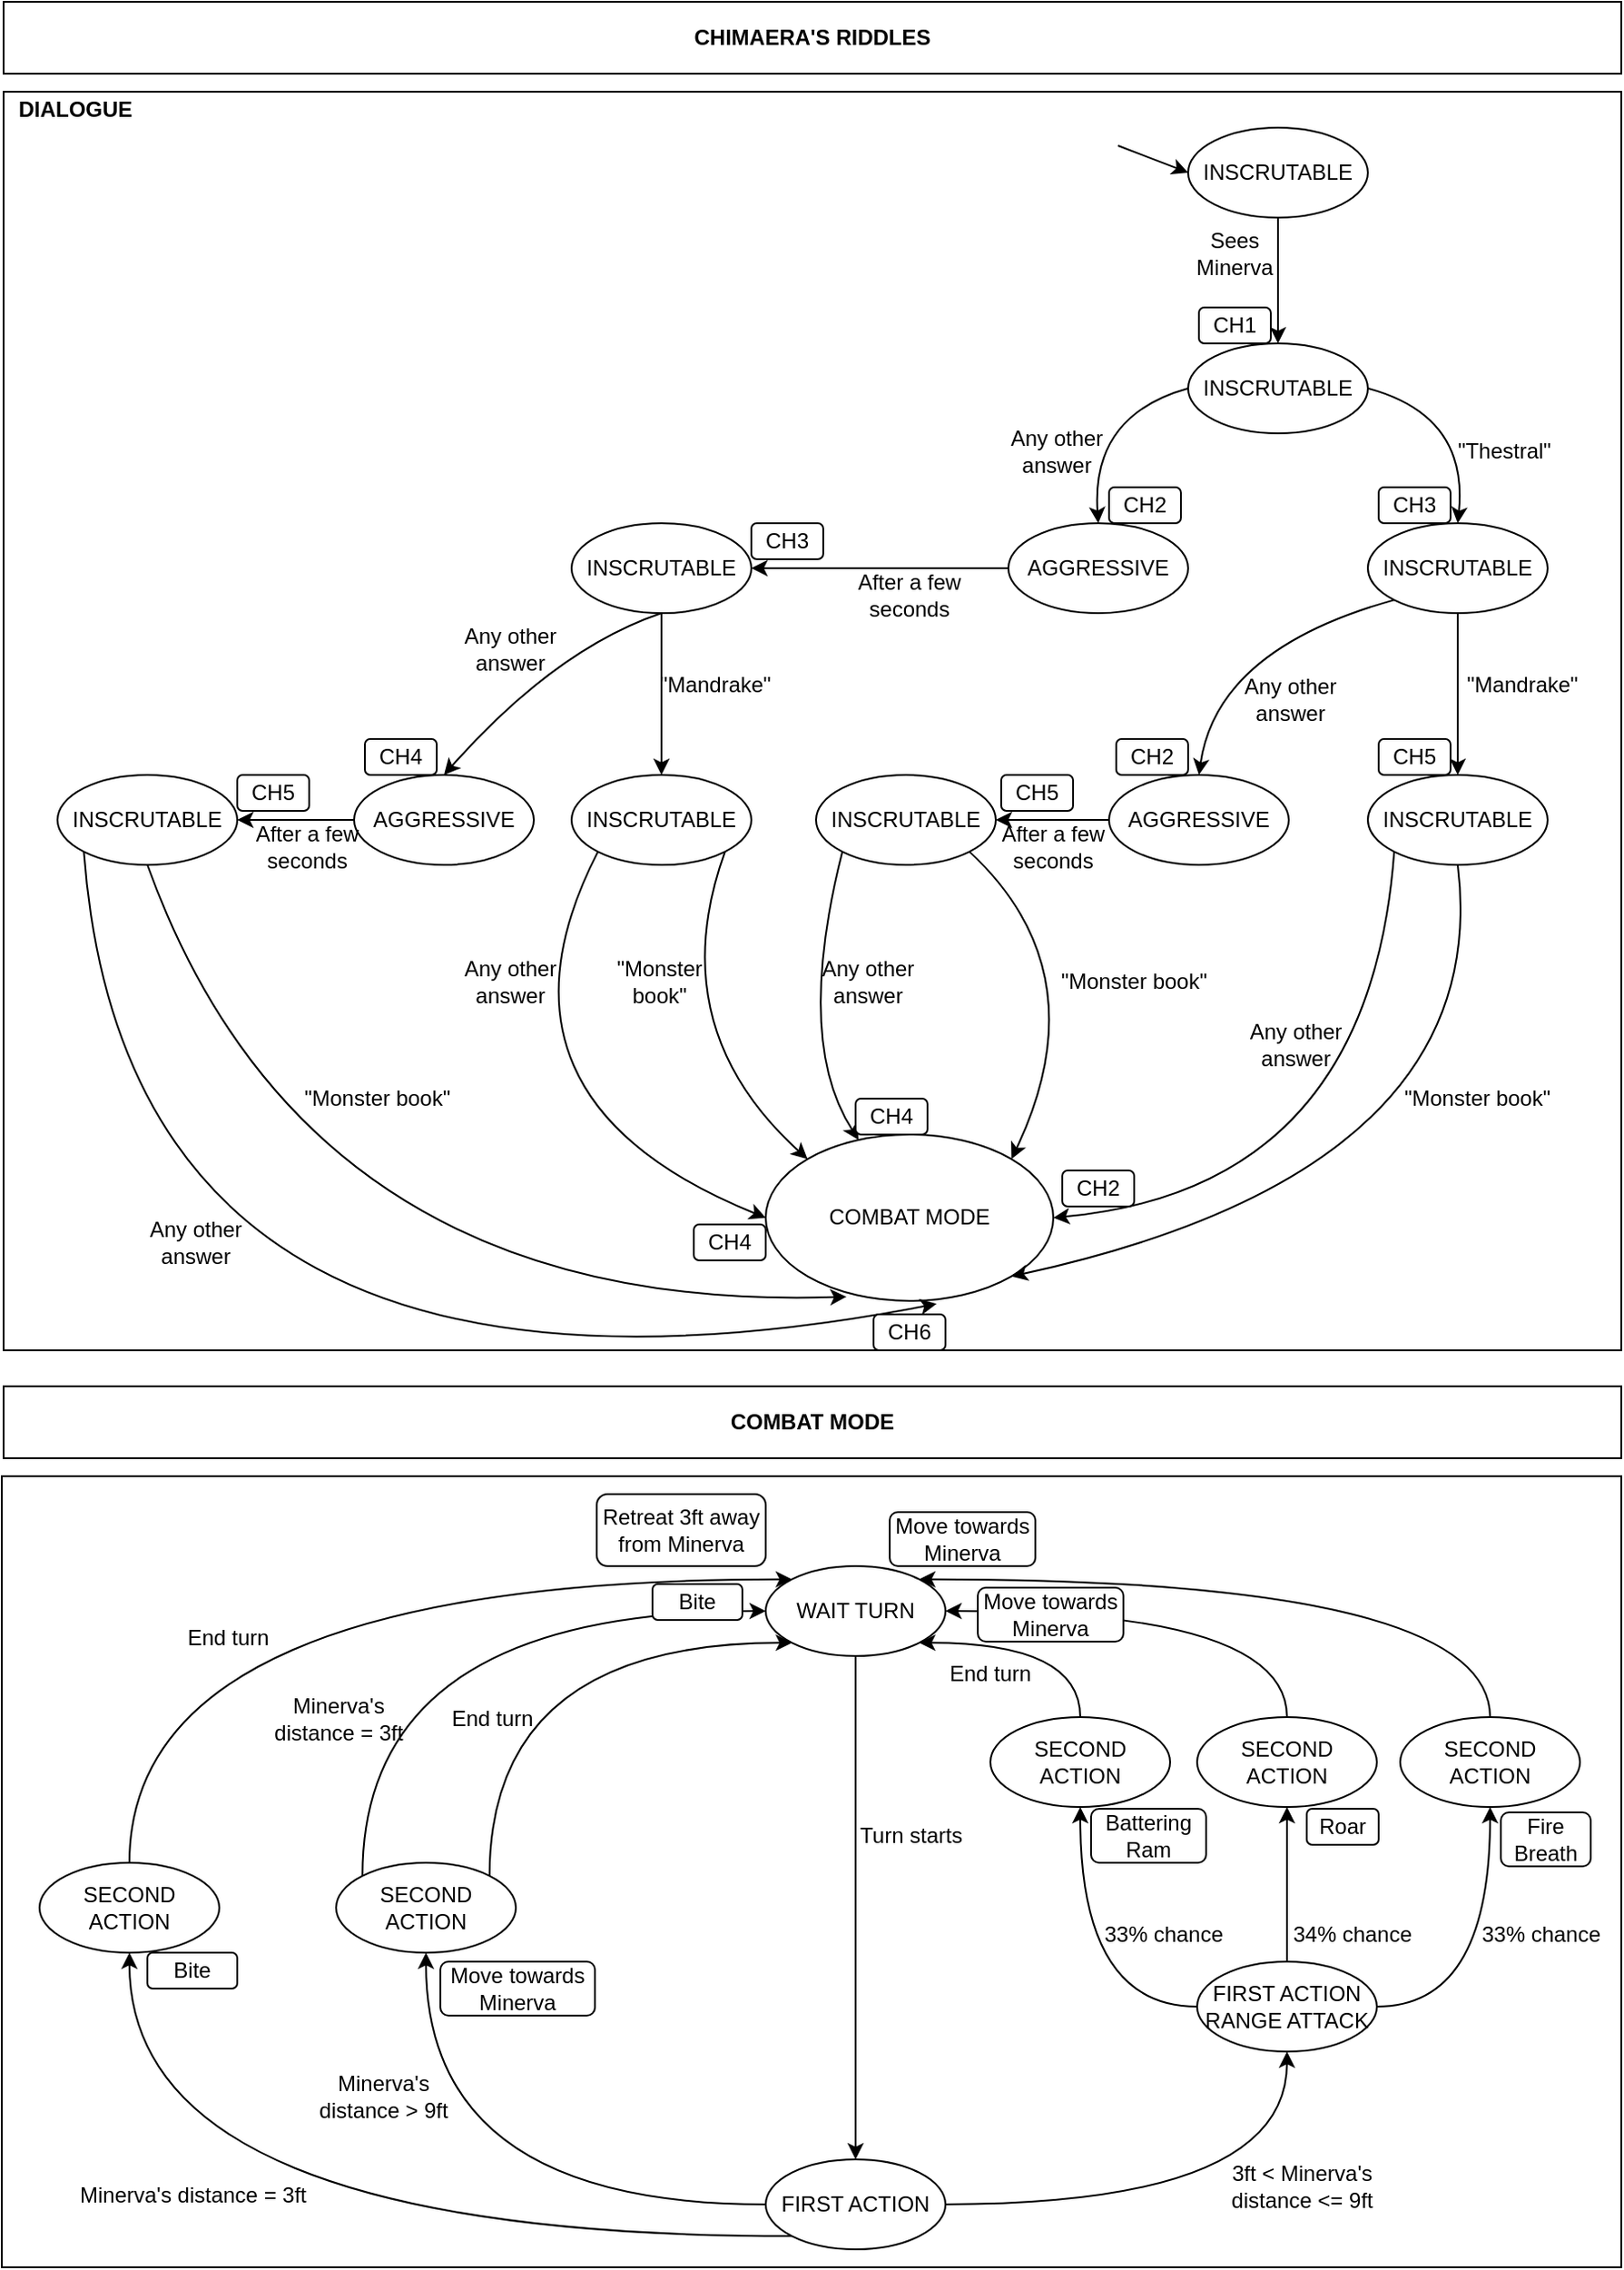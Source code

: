 <mxfile version="13.10.9" type="google"><diagram id="xKf9U3eauIbYkE_-DwvI" name="Page-1"><mxGraphModel dx="2461" dy="762" grid="1" gridSize="10" guides="1" tooltips="1" connect="1" arrows="1" fold="1" page="1" pageScale="1" pageWidth="827" pageHeight="1169" math="0" shadow="0"><root><mxCell id="0"/><mxCell id="1" parent="0"/><mxCell id="DUnYC542ImjqZkjtIX_e-2" value="" style="rounded=0;whiteSpace=wrap;html=1;" parent="1" vertex="1"><mxGeometry x="-60" y="100" width="900" height="700" as="geometry"/></mxCell><mxCell id="DUnYC542ImjqZkjtIX_e-3" value="INSCRUTABLE" style="ellipse;whiteSpace=wrap;html=1;" parent="1" vertex="1"><mxGeometry x="599" y="120" width="100" height="50" as="geometry"/></mxCell><mxCell id="DUnYC542ImjqZkjtIX_e-4" value="INSCRUTABLE" style="ellipse;whiteSpace=wrap;html=1;" parent="1" vertex="1"><mxGeometry x="599" y="240" width="100" height="50" as="geometry"/></mxCell><mxCell id="DUnYC542ImjqZkjtIX_e-5" value="" style="endArrow=classic;html=1;exitX=0.5;exitY=1;exitDx=0;exitDy=0;entryX=0.5;entryY=0;entryDx=0;entryDy=0;" parent="1" source="DUnYC542ImjqZkjtIX_e-3" target="DUnYC542ImjqZkjtIX_e-4" edge="1"><mxGeometry width="50" height="50" relative="1" as="geometry"><mxPoint x="519" y="320" as="sourcePoint"/><mxPoint x="569" y="270" as="targetPoint"/></mxGeometry></mxCell><mxCell id="DUnYC542ImjqZkjtIX_e-6" value="Sees Minerva" style="text;html=1;strokeColor=none;fillColor=none;align=center;verticalAlign=middle;whiteSpace=wrap;rounded=0;" parent="1" vertex="1"><mxGeometry x="605" y="180" width="40" height="20" as="geometry"/></mxCell><mxCell id="DUnYC542ImjqZkjtIX_e-7" value="CH1" style="rounded=1;whiteSpace=wrap;html=1;" parent="1" vertex="1"><mxGeometry x="605" y="220" width="40" height="20" as="geometry"/></mxCell><mxCell id="DUnYC542ImjqZkjtIX_e-8" value="INSCRUTABLE" style="ellipse;whiteSpace=wrap;html=1;" parent="1" vertex="1"><mxGeometry x="699" y="340" width="100" height="50" as="geometry"/></mxCell><mxCell id="DUnYC542ImjqZkjtIX_e-12" value="&quot;Thestral&quot;" style="text;html=1;strokeColor=none;fillColor=none;align=center;verticalAlign=middle;whiteSpace=wrap;rounded=0;" parent="1" vertex="1"><mxGeometry x="755" y="290" width="40" height="20" as="geometry"/></mxCell><mxCell id="DUnYC542ImjqZkjtIX_e-13" value="Any other answer" style="text;html=1;strokeColor=none;fillColor=none;align=center;verticalAlign=middle;whiteSpace=wrap;rounded=0;" parent="1" vertex="1"><mxGeometry x="497" y="290" width="58" height="20" as="geometry"/></mxCell><mxCell id="DUnYC542ImjqZkjtIX_e-15" value="CH3" style="rounded=1;whiteSpace=wrap;html=1;" parent="1" vertex="1"><mxGeometry x="705" y="320" width="40" height="20" as="geometry"/></mxCell><mxCell id="DUnYC542ImjqZkjtIX_e-16" value="CH2" style="rounded=1;whiteSpace=wrap;html=1;" parent="1" vertex="1"><mxGeometry x="555" y="320" width="40" height="20" as="geometry"/></mxCell><mxCell id="DUnYC542ImjqZkjtIX_e-31" value="AGGRESSIVE" style="ellipse;whiteSpace=wrap;html=1;" parent="1" vertex="1"><mxGeometry x="499" y="340" width="100" height="50" as="geometry"/></mxCell><mxCell id="DUnYC542ImjqZkjtIX_e-32" value="&lt;b&gt;DIALOGUE&lt;/b&gt;" style="text;html=1;strokeColor=none;fillColor=none;align=center;verticalAlign=middle;whiteSpace=wrap;rounded=0;" parent="1" vertex="1"><mxGeometry x="-40" y="100" width="40" height="20" as="geometry"/></mxCell><mxCell id="DUnYC542ImjqZkjtIX_e-35" value="&lt;b&gt;CHIMAERA'S RIDDLES&lt;/b&gt;" style="rounded=0;whiteSpace=wrap;html=1;" parent="1" vertex="1"><mxGeometry x="-60" y="50" width="900" height="40" as="geometry"/></mxCell><mxCell id="DUnYC542ImjqZkjtIX_e-36" value="" style="curved=1;endArrow=classic;html=1;exitX=0;exitY=0.5;exitDx=0;exitDy=0;entryX=0.5;entryY=0;entryDx=0;entryDy=0;" parent="1" source="DUnYC542ImjqZkjtIX_e-4" target="DUnYC542ImjqZkjtIX_e-31" edge="1"><mxGeometry width="50" height="50" relative="1" as="geometry"><mxPoint x="725" y="410" as="sourcePoint"/><mxPoint x="775" y="360" as="targetPoint"/><Array as="points"><mxPoint x="545" y="280"/></Array></mxGeometry></mxCell><mxCell id="DUnYC542ImjqZkjtIX_e-37" value="" style="curved=1;endArrow=classic;html=1;exitX=1;exitY=0.5;exitDx=0;exitDy=0;entryX=0.5;entryY=0;entryDx=0;entryDy=0;" parent="1" source="DUnYC542ImjqZkjtIX_e-4" target="DUnYC542ImjqZkjtIX_e-8" edge="1"><mxGeometry width="50" height="50" relative="1" as="geometry"><mxPoint x="725" y="240" as="sourcePoint"/><mxPoint x="775" y="190" as="targetPoint"/><Array as="points"><mxPoint x="755" y="280"/></Array></mxGeometry></mxCell><mxCell id="DUnYC542ImjqZkjtIX_e-40" value="CH3" style="rounded=1;whiteSpace=wrap;html=1;" parent="1" vertex="1"><mxGeometry x="356" y="340" width="40" height="20" as="geometry"/></mxCell><mxCell id="DUnYC542ImjqZkjtIX_e-41" value="AGGRESSIVE" style="ellipse;whiteSpace=wrap;html=1;" parent="1" vertex="1"><mxGeometry x="555" y="480" width="100" height="50" as="geometry"/></mxCell><mxCell id="DUnYC542ImjqZkjtIX_e-43" value="" style="curved=1;endArrow=classic;html=1;exitX=0;exitY=1;exitDx=0;exitDy=0;entryX=0.5;entryY=0;entryDx=0;entryDy=0;" parent="1" source="DUnYC542ImjqZkjtIX_e-8" target="DUnYC542ImjqZkjtIX_e-41" edge="1"><mxGeometry width="50" height="50" relative="1" as="geometry"><mxPoint x="725" y="400" as="sourcePoint"/><mxPoint x="775" y="350" as="targetPoint"/><Array as="points"><mxPoint x="615" y="410"/></Array></mxGeometry></mxCell><mxCell id="DUnYC542ImjqZkjtIX_e-44" value="" style="endArrow=classic;html=1;exitX=0.5;exitY=1;exitDx=0;exitDy=0;entryX=0.5;entryY=0;entryDx=0;entryDy=0;" parent="1" source="DUnYC542ImjqZkjtIX_e-8" target="DUnYC542ImjqZkjtIX_e-42" edge="1"><mxGeometry width="50" height="50" relative="1" as="geometry"><mxPoint x="725" y="400" as="sourcePoint"/><mxPoint x="775" y="350" as="targetPoint"/></mxGeometry></mxCell><mxCell id="DUnYC542ImjqZkjtIX_e-45" value="&quot;Mandrake&quot;" style="text;html=1;strokeColor=none;fillColor=none;align=center;verticalAlign=middle;whiteSpace=wrap;rounded=0;" parent="1" vertex="1"><mxGeometry x="765" y="420" width="40" height="20" as="geometry"/></mxCell><mxCell id="DUnYC542ImjqZkjtIX_e-46" value="Any other answer" style="text;html=1;strokeColor=none;fillColor=none;align=center;verticalAlign=middle;whiteSpace=wrap;rounded=0;" parent="1" vertex="1"><mxGeometry x="627" y="427.5" width="58" height="20" as="geometry"/></mxCell><mxCell id="DUnYC542ImjqZkjtIX_e-47" value="CH2" style="rounded=1;whiteSpace=wrap;html=1;" parent="1" vertex="1"><mxGeometry x="559" y="460" width="40" height="20" as="geometry"/></mxCell><mxCell id="DUnYC542ImjqZkjtIX_e-51" value="CH5" style="rounded=1;whiteSpace=wrap;html=1;" parent="1" vertex="1"><mxGeometry x="705" y="460" width="40" height="20" as="geometry"/></mxCell><mxCell id="DUnYC542ImjqZkjtIX_e-55" value="COMBAT MODE" style="ellipse;whiteSpace=wrap;html=1;" parent="1" vertex="1"><mxGeometry x="364" y="680" width="160" height="92.5" as="geometry"/></mxCell><mxCell id="DUnYC542ImjqZkjtIX_e-56" value="" style="curved=1;endArrow=classic;html=1;exitX=0;exitY=1;exitDx=0;exitDy=0;entryX=1;entryY=0.5;entryDx=0;entryDy=0;" parent="1" source="DUnYC542ImjqZkjtIX_e-42" target="DUnYC542ImjqZkjtIX_e-55" edge="1"><mxGeometry width="50" height="50" relative="1" as="geometry"><mxPoint x="713.645" y="549.998" as="sourcePoint"/><mxPoint x="549" y="647.32" as="targetPoint"/><Array as="points"><mxPoint x="700" y="710"/></Array></mxGeometry></mxCell><mxCell id="DUnYC542ImjqZkjtIX_e-58" value="&quot;Monster book&quot;" style="text;html=1;strokeColor=none;fillColor=none;align=center;verticalAlign=middle;whiteSpace=wrap;rounded=0;" parent="1" vertex="1"><mxGeometry x="715" y="650" width="90" height="20" as="geometry"/></mxCell><mxCell id="DUnYC542ImjqZkjtIX_e-59" value="Any other answer" style="text;html=1;strokeColor=none;fillColor=none;align=center;verticalAlign=middle;whiteSpace=wrap;rounded=0;" parent="1" vertex="1"><mxGeometry x="630" y="620.0" width="58" height="20" as="geometry"/></mxCell><mxCell id="DUnYC542ImjqZkjtIX_e-42" value="INSCRUTABLE" style="ellipse;whiteSpace=wrap;html=1;" parent="1" vertex="1"><mxGeometry x="699" y="480" width="100" height="50" as="geometry"/></mxCell><mxCell id="DUnYC542ImjqZkjtIX_e-65" value="" style="curved=1;endArrow=classic;html=1;exitX=0.5;exitY=1;exitDx=0;exitDy=0;entryX=1;entryY=1;entryDx=0;entryDy=0;" parent="1" source="DUnYC542ImjqZkjtIX_e-42" target="DUnYC542ImjqZkjtIX_e-55" edge="1"><mxGeometry width="50" height="50" relative="1" as="geometry"><mxPoint x="755" y="560" as="sourcePoint"/><mxPoint x="775" y="510" as="targetPoint"/><Array as="points"><mxPoint x="770" y="700"/></Array></mxGeometry></mxCell><mxCell id="DUnYC542ImjqZkjtIX_e-67" value="&lt;b&gt;COMBAT MODE&lt;/b&gt;" style="rounded=0;whiteSpace=wrap;html=1;" parent="1" vertex="1"><mxGeometry x="-60" y="820" width="900" height="40" as="geometry"/></mxCell><mxCell id="DUnYC542ImjqZkjtIX_e-68" value="" style="rounded=0;whiteSpace=wrap;html=1;" parent="1" vertex="1"><mxGeometry x="-61" y="870" width="901" height="440" as="geometry"/></mxCell><mxCell id="DUnYC542ImjqZkjtIX_e-69" value="WAIT TURN" style="ellipse;whiteSpace=wrap;html=1;" parent="1" vertex="1"><mxGeometry x="364" y="920.0" width="100" height="50" as="geometry"/></mxCell><mxCell id="s38Qu2iNfgUP-okB0Sbb-34" style="edgeStyle=orthogonalEdgeStyle;curved=1;orthogonalLoop=1;jettySize=auto;html=1;entryX=1;entryY=1;entryDx=0;entryDy=0;exitX=0.5;exitY=0;exitDx=0;exitDy=0;" edge="1" parent="1" source="DUnYC542ImjqZkjtIX_e-70" target="DUnYC542ImjqZkjtIX_e-69"><mxGeometry relative="1" as="geometry"><Array as="points"><mxPoint x="539" y="963"/></Array></mxGeometry></mxCell><mxCell id="DUnYC542ImjqZkjtIX_e-70" value="SECOND ACTION" style="ellipse;whiteSpace=wrap;html=1;" parent="1" vertex="1"><mxGeometry x="489" y="1004" width="100" height="50" as="geometry"/></mxCell><mxCell id="s38Qu2iNfgUP-okB0Sbb-9" style="edgeStyle=orthogonalEdgeStyle;curved=1;orthogonalLoop=1;jettySize=auto;html=1;exitX=0;exitY=1;exitDx=0;exitDy=0;" edge="1" parent="1" source="DUnYC542ImjqZkjtIX_e-71" target="s38Qu2iNfgUP-okB0Sbb-5"><mxGeometry relative="1" as="geometry"/></mxCell><mxCell id="s38Qu2iNfgUP-okB0Sbb-12" style="edgeStyle=orthogonalEdgeStyle;curved=1;orthogonalLoop=1;jettySize=auto;html=1;entryX=0.5;entryY=1;entryDx=0;entryDy=0;" edge="1" parent="1" source="DUnYC542ImjqZkjtIX_e-71" target="s38Qu2iNfgUP-okB0Sbb-11"><mxGeometry relative="1" as="geometry"/></mxCell><mxCell id="s38Qu2iNfgUP-okB0Sbb-37" style="edgeStyle=orthogonalEdgeStyle;curved=1;orthogonalLoop=1;jettySize=auto;html=1;" edge="1" parent="1" source="DUnYC542ImjqZkjtIX_e-71" target="s38Qu2iNfgUP-okB0Sbb-35"><mxGeometry relative="1" as="geometry"/></mxCell><mxCell id="DUnYC542ImjqZkjtIX_e-71" value="FIRST ACTION" style="ellipse;whiteSpace=wrap;html=1;" parent="1" vertex="1"><mxGeometry x="364" y="1250" width="100" height="50" as="geometry"/></mxCell><mxCell id="DUnYC542ImjqZkjtIX_e-73" value="" style="endArrow=classic;html=1;exitX=0.5;exitY=1;exitDx=0;exitDy=0;entryX=0.5;entryY=0;entryDx=0;entryDy=0;" parent="1" source="DUnYC542ImjqZkjtIX_e-69" target="DUnYC542ImjqZkjtIX_e-71" edge="1"><mxGeometry width="50" height="50" relative="1" as="geometry"><mxPoint x="490" y="1110" as="sourcePoint"/><mxPoint x="540" y="1060" as="targetPoint"/></mxGeometry></mxCell><mxCell id="DUnYC542ImjqZkjtIX_e-74" value="Turn starts" style="text;html=1;strokeColor=none;fillColor=none;align=center;verticalAlign=middle;whiteSpace=wrap;rounded=0;" parent="1" vertex="1"><mxGeometry x="410" y="1060" width="70" height="20" as="geometry"/></mxCell><mxCell id="s38Qu2iNfgUP-okB0Sbb-31" style="edgeStyle=orthogonalEdgeStyle;curved=1;orthogonalLoop=1;jettySize=auto;html=1;entryX=1;entryY=0;entryDx=0;entryDy=0;exitX=0.5;exitY=0;exitDx=0;exitDy=0;" edge="1" parent="1" source="DUnYC542ImjqZkjtIX_e-75" target="DUnYC542ImjqZkjtIX_e-69"><mxGeometry relative="1" as="geometry"><Array as="points"><mxPoint x="767" y="927"/></Array></mxGeometry></mxCell><mxCell id="DUnYC542ImjqZkjtIX_e-75" value="SECOND ACTION" style="ellipse;whiteSpace=wrap;html=1;" parent="1" vertex="1"><mxGeometry x="717" y="1004" width="100" height="50" as="geometry"/></mxCell><mxCell id="DUnYC542ImjqZkjtIX_e-78" value="&lt;span style=&quot;color: rgba(0 , 0 , 0 , 0) ; font-family: monospace ; font-size: 0px&quot;&gt;%3CmxGraphModel%3E%3Croot%3E%3CmxCell%20id%3D%220%22%2F%3E%3CmxCell%20id%3D%221%22%20parent%3D%220%22%2F%3E%3CmxCell%20id%3D%222%22%20value%3D%22Minerva's%20distance%20%26amp%3Bgt%3B%203ft%22%20style%3D%22text%3Bhtml%3D1%3BstrokeColor%3Dnone%3BfillColor%3Dnone%3Balign%3Dcenter%3BverticalAlign%3Dmiddle%3BwhiteSpace%3Dwrap%3Brounded%3D0%3B%22%20vertex%3D%221%22%20parent%3D%221%22%3E%3CmxGeometry%20x%3D%22393.5%22%20y%3D%22800%22%20width%3D%2290%22%20height%3D%2220%22%20as%3D%22geometry%22%2F%3E%3C%2FmxCell%3E%3C%2Froot%3E%3C%2FmxGraphModel%3E&lt;/span&gt;" style="text;html=1;strokeColor=none;fillColor=none;align=center;verticalAlign=middle;whiteSpace=wrap;rounded=0;" parent="1" vertex="1"><mxGeometry x="530" y="1180" width="40" height="20" as="geometry"/></mxCell><mxCell id="DUnYC542ImjqZkjtIX_e-81" value="Bite" style="rounded=1;whiteSpace=wrap;html=1;" parent="1" vertex="1"><mxGeometry x="20" y="1135" width="50" height="20" as="geometry"/></mxCell><mxCell id="DUnYC542ImjqZkjtIX_e-82" value="Roar" style="rounded=1;whiteSpace=wrap;html=1;" parent="1" vertex="1"><mxGeometry x="665" y="1055" width="40" height="20" as="geometry"/></mxCell><mxCell id="MSD5m65WL7Jcf4b3X6oX-1" value="INSCRUTABLE" style="ellipse;whiteSpace=wrap;html=1;" parent="1" vertex="1"><mxGeometry x="256" y="340" width="100" height="50" as="geometry"/></mxCell><mxCell id="MSD5m65WL7Jcf4b3X6oX-2" value="" style="endArrow=classic;html=1;entryX=1;entryY=0.5;entryDx=0;entryDy=0;exitX=0;exitY=0.5;exitDx=0;exitDy=0;" parent="1" source="DUnYC542ImjqZkjtIX_e-31" target="MSD5m65WL7Jcf4b3X6oX-1" edge="1"><mxGeometry width="50" height="50" relative="1" as="geometry"><mxPoint x="615" y="320" as="sourcePoint"/><mxPoint x="665" y="270" as="targetPoint"/></mxGeometry></mxCell><mxCell id="MSD5m65WL7Jcf4b3X6oX-3" value="AGGRESSIVE" style="ellipse;whiteSpace=wrap;html=1;" parent="1" vertex="1"><mxGeometry x="135" y="480" width="100" height="50" as="geometry"/></mxCell><mxCell id="MSD5m65WL7Jcf4b3X6oX-5" value="Any other answer" style="text;html=1;strokeColor=none;fillColor=none;align=center;verticalAlign=middle;whiteSpace=wrap;rounded=0;" parent="1" vertex="1"><mxGeometry x="193" y="400" width="58" height="20" as="geometry"/></mxCell><mxCell id="MSD5m65WL7Jcf4b3X6oX-6" value="CH4" style="rounded=1;whiteSpace=wrap;html=1;" parent="1" vertex="1"><mxGeometry x="141" y="460" width="40" height="20" as="geometry"/></mxCell><mxCell id="MSD5m65WL7Jcf4b3X6oX-8" value="CH5" style="rounded=1;whiteSpace=wrap;html=1;" parent="1" vertex="1"><mxGeometry x="495" y="480" width="40" height="20" as="geometry"/></mxCell><mxCell id="MSD5m65WL7Jcf4b3X6oX-11" value="INSCRUTABLE" style="ellipse;whiteSpace=wrap;html=1;" parent="1" vertex="1"><mxGeometry x="256" y="480" width="100" height="50" as="geometry"/></mxCell><mxCell id="MSD5m65WL7Jcf4b3X6oX-12" value="" style="curved=1;endArrow=classic;html=1;exitX=0.5;exitY=1;exitDx=0;exitDy=0;entryX=0.5;entryY=0;entryDx=0;entryDy=0;" parent="1" source="MSD5m65WL7Jcf4b3X6oX-1" target="MSD5m65WL7Jcf4b3X6oX-3" edge="1"><mxGeometry width="50" height="50" relative="1" as="geometry"><mxPoint x="345.645" y="382.678" as="sourcePoint"/><mxPoint x="181" y="480" as="targetPoint"/><Array as="points"><mxPoint x="247" y="410"/></Array></mxGeometry></mxCell><mxCell id="MSD5m65WL7Jcf4b3X6oX-13" value="After a few seconds" style="text;html=1;strokeColor=none;fillColor=none;align=center;verticalAlign=middle;whiteSpace=wrap;rounded=0;" parent="1" vertex="1"><mxGeometry x="405" y="370" width="78" height="20" as="geometry"/></mxCell><mxCell id="MSD5m65WL7Jcf4b3X6oX-16" value="" style="endArrow=classic;html=1;exitX=0.5;exitY=1;exitDx=0;exitDy=0;entryX=0.5;entryY=0;entryDx=0;entryDy=0;" parent="1" source="MSD5m65WL7Jcf4b3X6oX-1" target="MSD5m65WL7Jcf4b3X6oX-11" edge="1"><mxGeometry width="50" height="50" relative="1" as="geometry"><mxPoint x="521" y="487.5" as="sourcePoint"/><mxPoint x="571" y="437.5" as="targetPoint"/></mxGeometry></mxCell><mxCell id="MSD5m65WL7Jcf4b3X6oX-18" value="INSCRUTABLE" style="ellipse;whiteSpace=wrap;html=1;" parent="1" vertex="1"><mxGeometry x="392" y="480" width="100" height="50" as="geometry"/></mxCell><mxCell id="MSD5m65WL7Jcf4b3X6oX-19" value="" style="endArrow=classic;html=1;exitX=0;exitY=0.5;exitDx=0;exitDy=0;entryX=1;entryY=0.5;entryDx=0;entryDy=0;" parent="1" source="DUnYC542ImjqZkjtIX_e-41" target="MSD5m65WL7Jcf4b3X6oX-18" edge="1"><mxGeometry width="50" height="50" relative="1" as="geometry"><mxPoint x="585" y="487.5" as="sourcePoint"/><mxPoint x="635" y="437.5" as="targetPoint"/></mxGeometry></mxCell><mxCell id="MSD5m65WL7Jcf4b3X6oX-21" value="" style="curved=1;endArrow=classic;html=1;exitX=0;exitY=1;exitDx=0;exitDy=0;" parent="1" source="MSD5m65WL7Jcf4b3X6oX-18" target="DUnYC542ImjqZkjtIX_e-55" edge="1"><mxGeometry width="50" height="50" relative="1" as="geometry"><mxPoint x="585" y="657.5" as="sourcePoint"/><mxPoint x="635" y="607.5" as="targetPoint"/><Array as="points"><mxPoint x="380" y="628"/></Array></mxGeometry></mxCell><mxCell id="MSD5m65WL7Jcf4b3X6oX-23" value="After a few seconds" style="text;html=1;strokeColor=none;fillColor=none;align=center;verticalAlign=middle;whiteSpace=wrap;rounded=0;" parent="1" vertex="1"><mxGeometry x="485" y="510" width="78" height="20" as="geometry"/></mxCell><mxCell id="MSD5m65WL7Jcf4b3X6oX-26" value="&quot;Mandrake&quot;" style="text;html=1;strokeColor=none;fillColor=none;align=center;verticalAlign=middle;whiteSpace=wrap;rounded=0;" parent="1" vertex="1"><mxGeometry x="316" y="420" width="40" height="20" as="geometry"/></mxCell><mxCell id="MSD5m65WL7Jcf4b3X6oX-27" value="&quot;Monster book&quot;" style="text;html=1;strokeColor=none;fillColor=none;align=center;verticalAlign=middle;whiteSpace=wrap;rounded=0;" parent="1" vertex="1"><mxGeometry x="524" y="585" width="90" height="20" as="geometry"/></mxCell><mxCell id="MSD5m65WL7Jcf4b3X6oX-29" value="Any other answer" style="text;html=1;strokeColor=none;fillColor=none;align=center;verticalAlign=middle;whiteSpace=wrap;rounded=0;" parent="1" vertex="1"><mxGeometry x="193" y="585.0" width="58" height="20" as="geometry"/></mxCell><mxCell id="MSD5m65WL7Jcf4b3X6oX-30" value="CH2" style="rounded=1;whiteSpace=wrap;html=1;" parent="1" vertex="1"><mxGeometry x="529" y="700" width="40" height="20" as="geometry"/></mxCell><mxCell id="MSD5m65WL7Jcf4b3X6oX-33" value="" style="endArrow=classic;html=1;exitX=0;exitY=0.5;exitDx=0;exitDy=0;entryX=1;entryY=0.5;entryDx=0;entryDy=0;" parent="1" source="MSD5m65WL7Jcf4b3X6oX-3" target="MSD5m65WL7Jcf4b3X6oX-22" edge="1"><mxGeometry width="50" height="50" relative="1" as="geometry"><mxPoint x="135" y="510" as="sourcePoint"/><mxPoint x="110" y="505" as="targetPoint"/></mxGeometry></mxCell><mxCell id="MSD5m65WL7Jcf4b3X6oX-35" value="" style="curved=1;endArrow=classic;html=1;exitX=0.5;exitY=1;exitDx=0;exitDy=0;entryX=0.281;entryY=0.975;entryDx=0;entryDy=0;entryPerimeter=0;" parent="1" source="MSD5m65WL7Jcf4b3X6oX-22" target="DUnYC542ImjqZkjtIX_e-55" edge="1"><mxGeometry width="50" height="50" relative="1" as="geometry"><mxPoint x="420" y="560" as="sourcePoint"/><mxPoint x="470" y="510" as="targetPoint"/><Array as="points"><mxPoint x="110" y="780"/></Array></mxGeometry></mxCell><mxCell id="MSD5m65WL7Jcf4b3X6oX-37" value="" style="curved=1;endArrow=classic;html=1;exitX=0;exitY=1;exitDx=0;exitDy=0;entryX=0.594;entryY=1.018;entryDx=0;entryDy=0;entryPerimeter=0;" parent="1" source="MSD5m65WL7Jcf4b3X6oX-22" target="DUnYC542ImjqZkjtIX_e-55" edge="1"><mxGeometry width="50" height="50" relative="1" as="geometry"><mxPoint x="420" y="560" as="sourcePoint"/><mxPoint x="470" y="510" as="targetPoint"/><Array as="points"><mxPoint x="10" y="860"/></Array></mxGeometry></mxCell><mxCell id="MSD5m65WL7Jcf4b3X6oX-38" value="Any other answer" style="text;html=1;strokeColor=none;fillColor=none;align=center;verticalAlign=middle;whiteSpace=wrap;rounded=0;" parent="1" vertex="1"><mxGeometry x="18" y="730.0" width="58" height="20" as="geometry"/></mxCell><mxCell id="MSD5m65WL7Jcf4b3X6oX-39" value="&quot;Monster book&quot;" style="text;html=1;strokeColor=none;fillColor=none;align=center;verticalAlign=middle;whiteSpace=wrap;rounded=0;" parent="1" vertex="1"><mxGeometry x="103" y="650" width="90" height="20" as="geometry"/></mxCell><mxCell id="MSD5m65WL7Jcf4b3X6oX-40" value="CH5" style="rounded=1;whiteSpace=wrap;html=1;" parent="1" vertex="1"><mxGeometry x="70" y="480" width="40" height="20" as="geometry"/></mxCell><mxCell id="MSD5m65WL7Jcf4b3X6oX-22" value="INSCRUTABLE" style="ellipse;whiteSpace=wrap;html=1;" parent="1" vertex="1"><mxGeometry x="-30" y="480" width="100" height="50" as="geometry"/></mxCell><mxCell id="MSD5m65WL7Jcf4b3X6oX-42" value="CH4" style="rounded=1;whiteSpace=wrap;html=1;" parent="1" vertex="1"><mxGeometry x="414" y="660" width="40" height="20" as="geometry"/></mxCell><mxCell id="MSD5m65WL7Jcf4b3X6oX-43" value="CH6" style="rounded=1;whiteSpace=wrap;html=1;" parent="1" vertex="1"><mxGeometry x="424" y="780" width="40" height="20" as="geometry"/></mxCell><mxCell id="MSD5m65WL7Jcf4b3X6oX-44" value="" style="curved=1;endArrow=classic;html=1;exitX=1;exitY=1;exitDx=0;exitDy=0;entryX=0;entryY=0;entryDx=0;entryDy=0;" parent="1" source="MSD5m65WL7Jcf4b3X6oX-11" target="DUnYC542ImjqZkjtIX_e-55" edge="1"><mxGeometry width="50" height="50" relative="1" as="geometry"><mxPoint x="380" y="600" as="sourcePoint"/><mxPoint x="430" y="550" as="targetPoint"/><Array as="points"><mxPoint x="306" y="620"/></Array></mxGeometry></mxCell><mxCell id="MSD5m65WL7Jcf4b3X6oX-45" value="" style="curved=1;endArrow=classic;html=1;exitX=1;exitY=1;exitDx=0;exitDy=0;entryX=1;entryY=0;entryDx=0;entryDy=0;" parent="1" source="MSD5m65WL7Jcf4b3X6oX-18" target="DUnYC542ImjqZkjtIX_e-55" edge="1"><mxGeometry width="50" height="50" relative="1" as="geometry"><mxPoint x="380" y="600" as="sourcePoint"/><mxPoint x="430" y="550" as="targetPoint"/><Array as="points"><mxPoint x="550" y="590"/></Array></mxGeometry></mxCell><mxCell id="MSD5m65WL7Jcf4b3X6oX-47" value="" style="curved=1;endArrow=classic;html=1;exitX=0;exitY=1;exitDx=0;exitDy=0;entryX=0;entryY=0.5;entryDx=0;entryDy=0;" parent="1" source="MSD5m65WL7Jcf4b3X6oX-11" target="DUnYC542ImjqZkjtIX_e-55" edge="1"><mxGeometry width="50" height="50" relative="1" as="geometry"><mxPoint x="380" y="600" as="sourcePoint"/><mxPoint x="430" y="550" as="targetPoint"/><Array as="points"><mxPoint x="200" y="660"/></Array></mxGeometry></mxCell><mxCell id="MSD5m65WL7Jcf4b3X6oX-48" value="&quot;Monster book&quot;" style="text;html=1;strokeColor=none;fillColor=none;align=center;verticalAlign=middle;whiteSpace=wrap;rounded=0;" parent="1" vertex="1"><mxGeometry x="270" y="585" width="70" height="20" as="geometry"/></mxCell><mxCell id="MSD5m65WL7Jcf4b3X6oX-49" value="CH4" style="rounded=1;whiteSpace=wrap;html=1;" parent="1" vertex="1"><mxGeometry x="324" y="730" width="40" height="20" as="geometry"/></mxCell><mxCell id="MSD5m65WL7Jcf4b3X6oX-50" value="Any other answer" style="text;html=1;strokeColor=none;fillColor=none;align=center;verticalAlign=middle;whiteSpace=wrap;rounded=0;" parent="1" vertex="1"><mxGeometry x="392" y="585.0" width="58" height="20" as="geometry"/></mxCell><mxCell id="MSD5m65WL7Jcf4b3X6oX-54" value="" style="endArrow=classic;html=1;entryX=0;entryY=0.5;entryDx=0;entryDy=0;" parent="1" target="DUnYC542ImjqZkjtIX_e-3" edge="1"><mxGeometry width="50" height="50" relative="1" as="geometry"><mxPoint x="560" y="130" as="sourcePoint"/><mxPoint x="547" y="110" as="targetPoint"/></mxGeometry></mxCell><mxCell id="MSD5m65WL7Jcf4b3X6oX-55" value="After a few seconds" style="text;html=1;strokeColor=none;fillColor=none;align=center;verticalAlign=middle;whiteSpace=wrap;rounded=0;" parent="1" vertex="1"><mxGeometry x="70" y="510" width="78" height="20" as="geometry"/></mxCell><mxCell id="s38Qu2iNfgUP-okB0Sbb-2" value="Battering Ram" style="rounded=1;whiteSpace=wrap;html=1;" vertex="1" parent="1"><mxGeometry x="545" y="1055" width="64" height="30" as="geometry"/></mxCell><mxCell id="s38Qu2iNfgUP-okB0Sbb-3" value="Fire Breath" style="rounded=1;whiteSpace=wrap;html=1;" vertex="1" parent="1"><mxGeometry x="773" y="1057" width="50" height="30" as="geometry"/></mxCell><mxCell id="s38Qu2iNfgUP-okB0Sbb-30" style="edgeStyle=orthogonalEdgeStyle;curved=1;orthogonalLoop=1;jettySize=auto;html=1;entryX=1;entryY=0.5;entryDx=0;entryDy=0;exitX=0.5;exitY=0;exitDx=0;exitDy=0;" edge="1" parent="1" source="s38Qu2iNfgUP-okB0Sbb-4" target="DUnYC542ImjqZkjtIX_e-69"><mxGeometry relative="1" as="geometry"><Array as="points"><mxPoint x="654" y="945"/></Array></mxGeometry></mxCell><mxCell id="s38Qu2iNfgUP-okB0Sbb-4" value="SECOND ACTION" style="ellipse;whiteSpace=wrap;html=1;" vertex="1" parent="1"><mxGeometry x="604" y="1004" width="100" height="50" as="geometry"/></mxCell><mxCell id="s38Qu2iNfgUP-okB0Sbb-15" style="edgeStyle=orthogonalEdgeStyle;curved=1;orthogonalLoop=1;jettySize=auto;html=1;entryX=0;entryY=0;entryDx=0;entryDy=0;" edge="1" parent="1" source="s38Qu2iNfgUP-okB0Sbb-5" target="DUnYC542ImjqZkjtIX_e-69"><mxGeometry relative="1" as="geometry"><Array as="points"><mxPoint x="10" y="927"/></Array></mxGeometry></mxCell><mxCell id="s38Qu2iNfgUP-okB0Sbb-5" value="SECOND ACTION" style="ellipse;whiteSpace=wrap;html=1;" vertex="1" parent="1"><mxGeometry x="-40" y="1085" width="100" height="50" as="geometry"/></mxCell><mxCell id="s38Qu2iNfgUP-okB0Sbb-10" value="Move towards Minerva" style="rounded=1;whiteSpace=wrap;html=1;" vertex="1" parent="1"><mxGeometry x="183" y="1140" width="86" height="30" as="geometry"/></mxCell><mxCell id="s38Qu2iNfgUP-okB0Sbb-16" style="edgeStyle=orthogonalEdgeStyle;curved=1;orthogonalLoop=1;jettySize=auto;html=1;entryX=0;entryY=0.5;entryDx=0;entryDy=0;exitX=0;exitY=0;exitDx=0;exitDy=0;" edge="1" parent="1" source="s38Qu2iNfgUP-okB0Sbb-11" target="DUnYC542ImjqZkjtIX_e-69"><mxGeometry relative="1" as="geometry"><Array as="points"><mxPoint x="140" y="945"/></Array></mxGeometry></mxCell><mxCell id="s38Qu2iNfgUP-okB0Sbb-20" style="edgeStyle=orthogonalEdgeStyle;curved=1;orthogonalLoop=1;jettySize=auto;html=1;entryX=0;entryY=1;entryDx=0;entryDy=0;exitX=1;exitY=0;exitDx=0;exitDy=0;" edge="1" parent="1" source="s38Qu2iNfgUP-okB0Sbb-11" target="DUnYC542ImjqZkjtIX_e-69"><mxGeometry relative="1" as="geometry"><Array as="points"><mxPoint x="210" y="963"/></Array></mxGeometry></mxCell><mxCell id="s38Qu2iNfgUP-okB0Sbb-11" value="SECOND ACTION" style="ellipse;whiteSpace=wrap;html=1;" vertex="1" parent="1"><mxGeometry x="125" y="1085" width="100" height="50" as="geometry"/></mxCell><mxCell id="s38Qu2iNfgUP-okB0Sbb-14" value="Minerva's distance = 3ft" style="text;html=1;align=center;verticalAlign=middle;resizable=0;points=[];autosize=1;" vertex="1" parent="1"><mxGeometry x="-25" y="1260" width="140" height="20" as="geometry"/></mxCell><mxCell id="s38Qu2iNfgUP-okB0Sbb-18" value="Minerva's &lt;br&gt;distance = 3ft" style="text;html=1;align=center;verticalAlign=middle;resizable=0;points=[];autosize=1;" vertex="1" parent="1"><mxGeometry x="81" y="990" width="90" height="30" as="geometry"/></mxCell><mxCell id="s38Qu2iNfgUP-okB0Sbb-19" value="Retreat 3ft away from Minerva" style="rounded=1;whiteSpace=wrap;html=1;" vertex="1" parent="1"><mxGeometry x="270" y="880" width="94" height="40" as="geometry"/></mxCell><mxCell id="s38Qu2iNfgUP-okB0Sbb-21" value="End turn" style="text;html=1;strokeColor=none;fillColor=none;align=center;verticalAlign=middle;whiteSpace=wrap;rounded=0;" vertex="1" parent="1"><mxGeometry x="30" y="950" width="70" height="20" as="geometry"/></mxCell><mxCell id="s38Qu2iNfgUP-okB0Sbb-22" value="End turn" style="text;html=1;strokeColor=none;fillColor=none;align=center;verticalAlign=middle;whiteSpace=wrap;rounded=0;" vertex="1" parent="1"><mxGeometry x="177" y="995" width="70" height="20" as="geometry"/></mxCell><mxCell id="s38Qu2iNfgUP-okB0Sbb-23" value="Bite" style="rounded=1;whiteSpace=wrap;html=1;" vertex="1" parent="1"><mxGeometry x="301" y="930" width="50" height="20" as="geometry"/></mxCell><mxCell id="s38Qu2iNfgUP-okB0Sbb-26" value="Minerva's &lt;br&gt;distance &amp;gt; 9ft" style="text;html=1;align=center;verticalAlign=middle;resizable=0;points=[];autosize=1;" vertex="1" parent="1"><mxGeometry x="106" y="1200" width="90" height="30" as="geometry"/></mxCell><mxCell id="s38Qu2iNfgUP-okB0Sbb-27" value="33% chance" style="text;html=1;align=center;verticalAlign=middle;resizable=0;points=[];autosize=1;" vertex="1" parent="1"><mxGeometry x="755" y="1115" width="80" height="20" as="geometry"/></mxCell><mxCell id="s38Qu2iNfgUP-okB0Sbb-33" value="Move towards Minerva" style="rounded=1;whiteSpace=wrap;html=1;" vertex="1" parent="1"><mxGeometry x="433" y="890" width="81" height="30" as="geometry"/></mxCell><mxCell id="s38Qu2iNfgUP-okB0Sbb-38" style="edgeStyle=orthogonalEdgeStyle;curved=1;orthogonalLoop=1;jettySize=auto;html=1;" edge="1" parent="1" source="s38Qu2iNfgUP-okB0Sbb-35" target="DUnYC542ImjqZkjtIX_e-75"><mxGeometry relative="1" as="geometry"/></mxCell><mxCell id="s38Qu2iNfgUP-okB0Sbb-39" style="edgeStyle=orthogonalEdgeStyle;curved=1;orthogonalLoop=1;jettySize=auto;html=1;" edge="1" parent="1" source="s38Qu2iNfgUP-okB0Sbb-35" target="s38Qu2iNfgUP-okB0Sbb-4"><mxGeometry relative="1" as="geometry"/></mxCell><mxCell id="s38Qu2iNfgUP-okB0Sbb-40" style="edgeStyle=orthogonalEdgeStyle;curved=1;orthogonalLoop=1;jettySize=auto;html=1;" edge="1" parent="1" source="s38Qu2iNfgUP-okB0Sbb-35" target="DUnYC542ImjqZkjtIX_e-70"><mxGeometry relative="1" as="geometry"/></mxCell><mxCell id="s38Qu2iNfgUP-okB0Sbb-35" value="FIRST ACTION RANGE ATTACK" style="ellipse;whiteSpace=wrap;html=1;" vertex="1" parent="1"><mxGeometry x="604" y="1140" width="100" height="50" as="geometry"/></mxCell><mxCell id="s38Qu2iNfgUP-okB0Sbb-46" value="33% chance" style="text;html=1;align=center;verticalAlign=middle;resizable=0;points=[];autosize=1;" vertex="1" parent="1"><mxGeometry x="545" y="1115" width="80" height="20" as="geometry"/></mxCell><mxCell id="s38Qu2iNfgUP-okB0Sbb-47" value="34% chance" style="text;html=1;align=center;verticalAlign=middle;resizable=0;points=[];autosize=1;" vertex="1" parent="1"><mxGeometry x="650" y="1115" width="80" height="20" as="geometry"/></mxCell><mxCell id="s38Qu2iNfgUP-okB0Sbb-48" value="3ft &amp;lt; Minerva's &lt;br&gt;distance &amp;lt;= 9ft" style="text;html=1;align=center;verticalAlign=middle;resizable=0;points=[];autosize=1;" vertex="1" parent="1"><mxGeometry x="617" y="1250" width="90" height="30" as="geometry"/></mxCell><mxCell id="s38Qu2iNfgUP-okB0Sbb-49" value="End turn" style="text;html=1;strokeColor=none;fillColor=none;align=center;verticalAlign=middle;whiteSpace=wrap;rounded=0;" vertex="1" parent="1"><mxGeometry x="454" y="970" width="70" height="20" as="geometry"/></mxCell><mxCell id="s38Qu2iNfgUP-okB0Sbb-51" value="Move towards Minerva" style="rounded=1;whiteSpace=wrap;html=1;" vertex="1" parent="1"><mxGeometry x="482" y="932" width="81" height="30" as="geometry"/></mxCell></root></mxGraphModel></diagram></mxfile>
